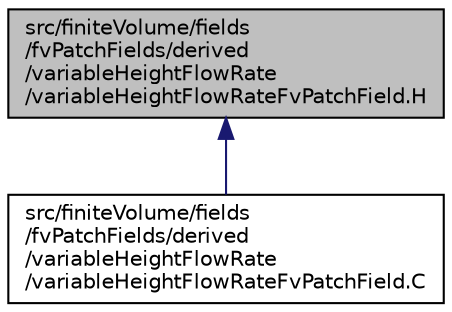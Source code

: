 digraph "src/finiteVolume/fields/fvPatchFields/derived/variableHeightFlowRate/variableHeightFlowRateFvPatchField.H"
{
  bgcolor="transparent";
  edge [fontname="Helvetica",fontsize="10",labelfontname="Helvetica",labelfontsize="10"];
  node [fontname="Helvetica",fontsize="10",shape=record];
  Node1 [label="src/finiteVolume/fields\l/fvPatchFields/derived\l/variableHeightFlowRate\l/variableHeightFlowRateFvPatchField.H",height=0.2,width=0.4,color="black", fillcolor="grey75", style="filled", fontcolor="black"];
  Node1 -> Node2 [dir="back",color="midnightblue",fontsize="10",style="solid",fontname="Helvetica"];
  Node2 [label="src/finiteVolume/fields\l/fvPatchFields/derived\l/variableHeightFlowRate\l/variableHeightFlowRateFvPatchField.C",height=0.2,width=0.4,color="black",URL="$a05655.html"];
}
